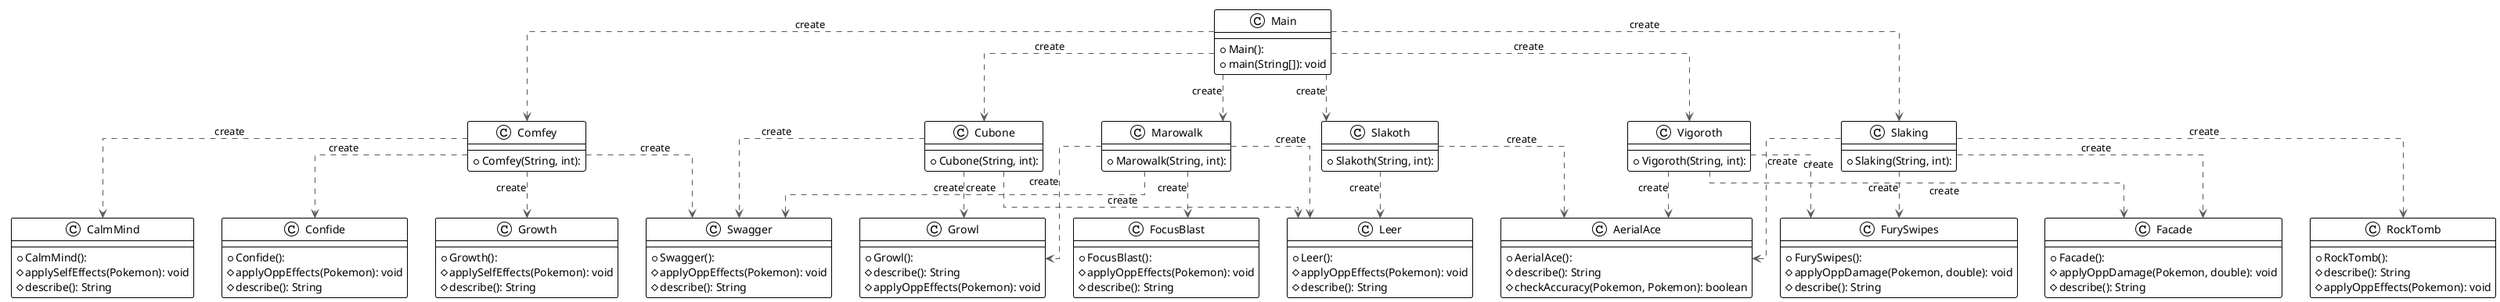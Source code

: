 @startuml

!theme plain
top to bottom direction
skinparam linetype ortho

class AerialAce {
  + AerialAce(): 
  # describe(): String
  # checkAccuracy(Pokemon, Pokemon): boolean
}
class CalmMind {
  + CalmMind(): 
  # applySelfEffects(Pokemon): void
  # describe(): String
}
class Comfey {
  + Comfey(String, int): 
}
class Confide {
  + Confide(): 
  # applyOppEffects(Pokemon): void
  # describe(): String
}
class Cubone {
  + Cubone(String, int): 
}
class Facade {
  + Facade(): 
  # applyOppDamage(Pokemon, double): void
  # describe(): String
}
class FocusBlast {
  + FocusBlast(): 
  # applyOppEffects(Pokemon): void
  # describe(): String
}
class FurySwipes {
  + FurySwipes(): 
  # applyOppDamage(Pokemon, double): void
  # describe(): String
}
class Growl {
  + Growl(): 
  # describe(): String
  # applyOppEffects(Pokemon): void
}
class Growth {
  + Growth(): 
  # applySelfEffects(Pokemon): void
  # describe(): String
}
class Leer {
  + Leer(): 
  # applyOppEffects(Pokemon): void
  # describe(): String
}
class Main {
  + Main(): 
  + main(String[]): void
}
class Marowalk {
  + Marowalk(String, int): 
}
class RockTomb {
  + RockTomb(): 
  # describe(): String
  # applyOppEffects(Pokemon): void
}
class Slaking {
  + Slaking(String, int): 
}
class Slakoth {
  + Slakoth(String, int): 
}
class Swagger {
  + Swagger(): 
  # applyOppEffects(Pokemon): void
  # describe(): String
}
class Vigoroth {
  + Vigoroth(String, int): 
}

Comfey      -[#595959,dashed]->  CalmMind   : "«create»"
Comfey      -[#595959,dashed]->  Confide    : "«create»"
Comfey      -[#595959,dashed]->  Growth     : "«create»"
Comfey      -[#595959,dashed]->  Swagger    : "«create»"
Cubone      -[#595959,dashed]->  Growl      : "«create»"
Cubone      -[#595959,dashed]->  Leer       : "«create»"
Cubone      -[#595959,dashed]->  Swagger    : "«create»"
Main        -[#595959,dashed]->  Comfey     : "«create»"
Main        -[#595959,dashed]->  Cubone     : "«create»"
Main        -[#595959,dashed]->  Marowalk   : "«create»"
Main        -[#595959,dashed]->  Slaking    : "«create»"
Main        -[#595959,dashed]->  Slakoth    : "«create»"
Main        -[#595959,dashed]->  Vigoroth   : "«create»"
Marowalk    -[#595959,dashed]->  FocusBlast : "«create»"
Marowalk    -[#595959,dashed]->  Growl      : "«create»"
Marowalk    -[#595959,dashed]->  Leer       : "«create»"
Marowalk    -[#595959,dashed]->  Swagger    : "«create»"
Slaking     -[#595959,dashed]->  AerialAce  : "«create»"
Slaking     -[#595959,dashed]->  Facade     : "«create»"
Slaking     -[#595959,dashed]->  FurySwipes : "«create»"
Slaking     -[#595959,dashed]->  RockTomb   : "«create»"
Slakoth     -[#595959,dashed]->  AerialAce  : "«create»"
Slakoth     -[#595959,dashed]->  Leer       : "«create»"
Vigoroth    -[#595959,dashed]->  AerialAce  : "«create»"
Vigoroth    -[#595959,dashed]->  Facade     : "«create»"
Vigoroth    -[#595959,dashed]->  FurySwipes : "«create»"
@enduml
